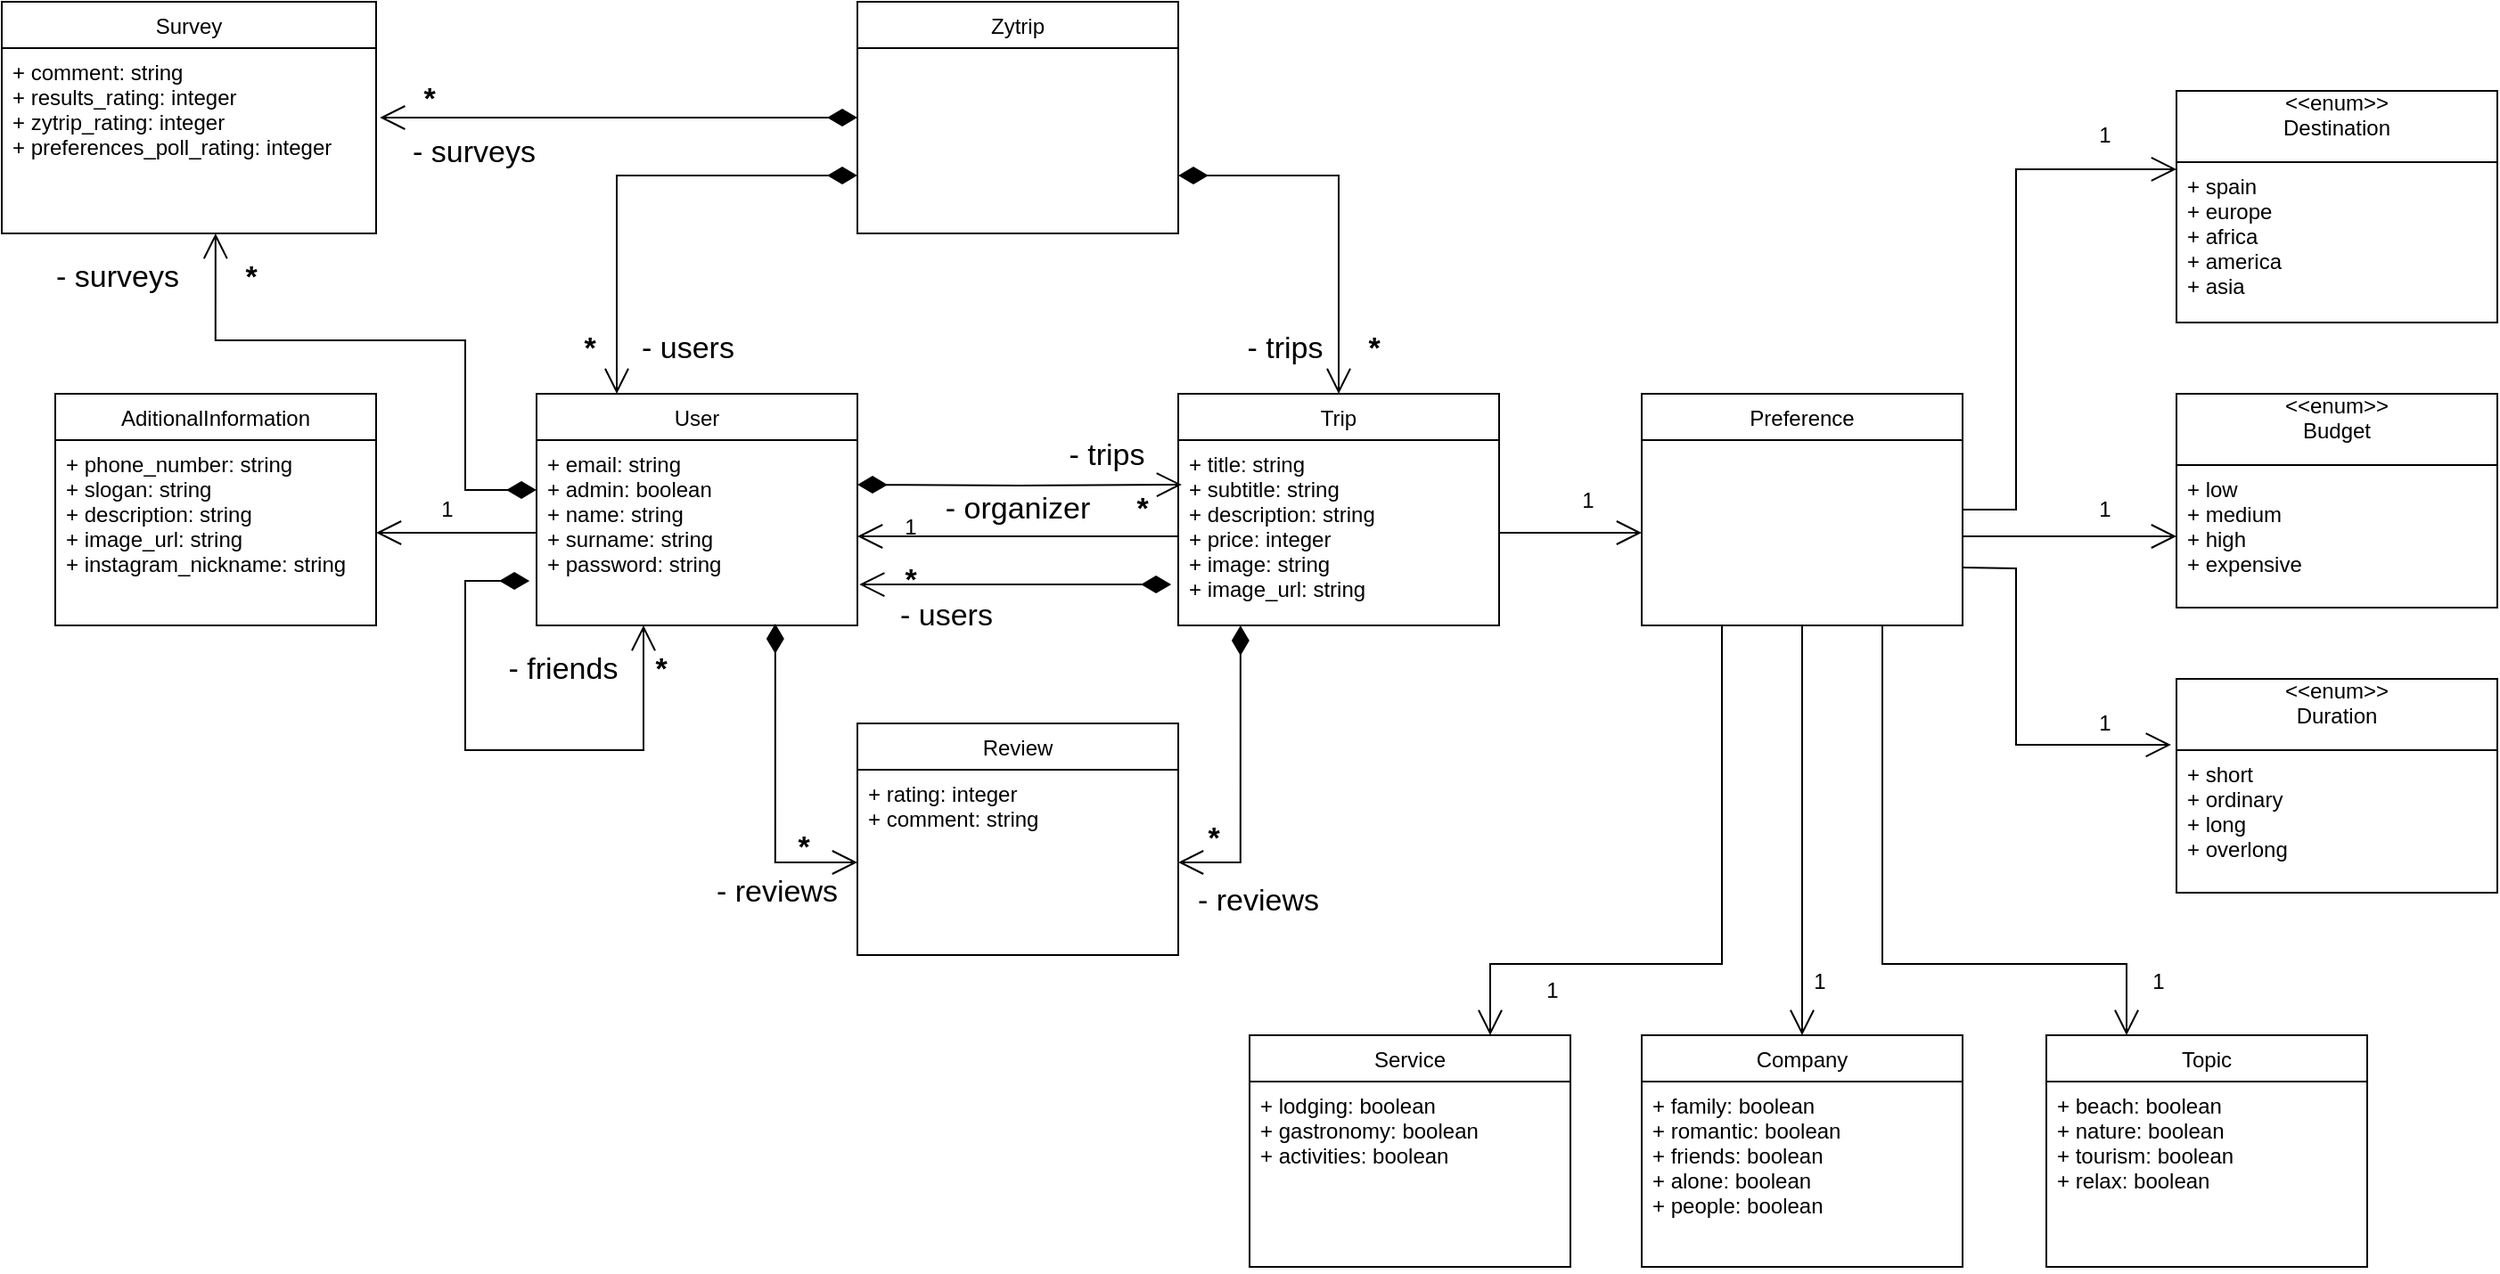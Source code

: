 <mxfile version="20.8.18" type="device"><diagram id="C5RBs43oDa-KdzZeNtuy" name="Page-1"><mxGraphModel dx="2189" dy="795" grid="1" gridSize="10" guides="1" tooltips="1" connect="1" arrows="1" fold="1" page="1" pageScale="1" pageWidth="827" pageHeight="1169" math="0" shadow="0"><root><mxCell id="WIyWlLk6GJQsqaUBKTNV-0"/><mxCell id="WIyWlLk6GJQsqaUBKTNV-1" parent="WIyWlLk6GJQsqaUBKTNV-0"/><mxCell id="a9FR2NOy5jyZZxXYOEUQ-5" value="User" style="swimlane;fontStyle=0;childLayout=stackLayout;horizontal=1;startSize=26;fillColor=none;horizontalStack=0;resizeParent=1;resizeParentMax=0;resizeLast=0;collapsible=1;marginBottom=0;" parent="WIyWlLk6GJQsqaUBKTNV-1" vertex="1"><mxGeometry x="-20" y="240" width="180" height="130" as="geometry"/></mxCell><mxCell id="a9FR2NOy5jyZZxXYOEUQ-6" value="+ email: string&#xA;+ admin: boolean&#xA;+ name: string&#xA;+ surname: string&#xA;+ password: string&#xA;&#xA;&#xA;&#xA;" style="text;strokeColor=none;fillColor=none;align=left;verticalAlign=top;spacingLeft=4;spacingRight=4;overflow=hidden;rotatable=0;points=[[0,0.5],[1,0.5]];portConstraint=eastwest;" parent="a9FR2NOy5jyZZxXYOEUQ-5" vertex="1"><mxGeometry y="26" width="180" height="104" as="geometry"/></mxCell><mxCell id="a9FR2NOy5jyZZxXYOEUQ-92" value="" style="endArrow=open;html=1;endSize=12;startArrow=diamondThin;startSize=14;startFill=1;edgeStyle=orthogonalEdgeStyle;align=left;verticalAlign=bottom;rounded=0;fontSize=17;exitX=-0.022;exitY=0.76;exitDx=0;exitDy=0;exitPerimeter=0;" parent="a9FR2NOy5jyZZxXYOEUQ-5" source="a9FR2NOy5jyZZxXYOEUQ-6" target="a9FR2NOy5jyZZxXYOEUQ-6" edge="1"><mxGeometry x="-0.129" y="-188" relative="1" as="geometry"><mxPoint x="-80" y="200" as="sourcePoint"/><mxPoint x="80" y="200" as="targetPoint"/><Array as="points"><mxPoint x="-40" y="105"/><mxPoint x="-40" y="200"/><mxPoint x="60" y="200"/></Array><mxPoint x="-170" y="-108" as="offset"/></mxGeometry></mxCell><mxCell id="a9FR2NOy5jyZZxXYOEUQ-9" value="Trip" style="swimlane;fontStyle=0;childLayout=stackLayout;horizontal=1;startSize=26;fillColor=none;horizontalStack=0;resizeParent=1;resizeParentMax=0;resizeLast=0;collapsible=1;marginBottom=0;" parent="WIyWlLk6GJQsqaUBKTNV-1" vertex="1"><mxGeometry x="340" y="240" width="180" height="130" as="geometry"/></mxCell><mxCell id="a9FR2NOy5jyZZxXYOEUQ-10" value="+ title: string&#xA;+ subtitle: string&#xA;+ description: string&#xA;+ price: integer&#xA;+ image: string&#xA;+ image_url: string&#xA;&#xA;&#xA;&#xA;" style="text;strokeColor=none;fillColor=none;align=left;verticalAlign=top;spacingLeft=4;spacingRight=4;overflow=hidden;rotatable=0;points=[[0,0.5],[1,0.5]];portConstraint=eastwest;" parent="a9FR2NOy5jyZZxXYOEUQ-9" vertex="1"><mxGeometry y="26" width="180" height="104" as="geometry"/></mxCell><mxCell id="a9FR2NOy5jyZZxXYOEUQ-11" value="AditionalInformation" style="swimlane;fontStyle=0;childLayout=stackLayout;horizontal=1;startSize=26;fillColor=none;horizontalStack=0;resizeParent=1;resizeParentMax=0;resizeLast=0;collapsible=1;marginBottom=0;" parent="WIyWlLk6GJQsqaUBKTNV-1" vertex="1"><mxGeometry x="-290" y="240" width="180" height="130" as="geometry"/></mxCell><mxCell id="a9FR2NOy5jyZZxXYOEUQ-12" value="+ phone_number: string&#xA;+ slogan: string&#xA;+ description: string&#xA;+ image_url: string&#xA;+ instagram_nickname: string&#xA;&#xA;&#xA;&#xA;&#xA;" style="text;strokeColor=none;fillColor=none;align=left;verticalAlign=top;spacingLeft=4;spacingRight=4;overflow=hidden;rotatable=0;points=[[0,0.5],[1,0.5]];portConstraint=eastwest;" parent="a9FR2NOy5jyZZxXYOEUQ-11" vertex="1"><mxGeometry y="26" width="180" height="104" as="geometry"/></mxCell><mxCell id="a9FR2NOy5jyZZxXYOEUQ-13" value="Company" style="swimlane;fontStyle=0;childLayout=stackLayout;horizontal=1;startSize=26;fillColor=none;horizontalStack=0;resizeParent=1;resizeParentMax=0;resizeLast=0;collapsible=1;marginBottom=0;" parent="WIyWlLk6GJQsqaUBKTNV-1" vertex="1"><mxGeometry x="600" y="600" width="180" height="130" as="geometry"/></mxCell><mxCell id="a9FR2NOy5jyZZxXYOEUQ-14" value="+ family: boolean&#xA;+ romantic: boolean&#xA;+ friends: boolean&#xA;+ alone: boolean&#xA;+ people: boolean&#xA;" style="text;strokeColor=none;fillColor=none;align=left;verticalAlign=top;spacingLeft=4;spacingRight=4;overflow=hidden;rotatable=0;points=[[0,0.5],[1,0.5]];portConstraint=eastwest;" parent="a9FR2NOy5jyZZxXYOEUQ-13" vertex="1"><mxGeometry y="26" width="180" height="104" as="geometry"/></mxCell><mxCell id="a9FR2NOy5jyZZxXYOEUQ-15" value="Preference" style="swimlane;fontStyle=0;childLayout=stackLayout;horizontal=1;startSize=26;fillColor=none;horizontalStack=0;resizeParent=1;resizeParentMax=0;resizeLast=0;collapsible=1;marginBottom=0;" parent="WIyWlLk6GJQsqaUBKTNV-1" vertex="1"><mxGeometry x="600" y="240" width="180" height="130" as="geometry"/></mxCell><mxCell id="a9FR2NOy5jyZZxXYOEUQ-20" value="&lt;&lt;enum&gt;&gt;&#xA;Destination&#xA;" style="swimlane;fontStyle=0;childLayout=stackLayout;horizontal=1;startSize=40;fillColor=none;horizontalStack=0;resizeParent=1;resizeParentMax=0;resizeLast=0;collapsible=1;marginBottom=0;" parent="WIyWlLk6GJQsqaUBKTNV-1" vertex="1"><mxGeometry x="900" y="70" width="180" height="130" as="geometry"/></mxCell><mxCell id="a9FR2NOy5jyZZxXYOEUQ-21" value="+ spain&#xA;+ europe&#xA;+ africa&#xA;+ america&#xA;+ asia&#xA;&#xA;" style="text;strokeColor=none;fillColor=none;align=left;verticalAlign=top;spacingLeft=4;spacingRight=4;overflow=hidden;rotatable=0;points=[[0,0.5],[1,0.5]];portConstraint=eastwest;" parent="a9FR2NOy5jyZZxXYOEUQ-20" vertex="1"><mxGeometry y="40" width="180" height="90" as="geometry"/></mxCell><mxCell id="a9FR2NOy5jyZZxXYOEUQ-22" value="&lt;&lt;enum&gt;&gt;&#xA;Budget&#xA;" style="swimlane;fontStyle=0;childLayout=stackLayout;horizontal=1;startSize=40;fillColor=none;horizontalStack=0;resizeParent=1;resizeParentMax=0;resizeLast=0;collapsible=1;marginBottom=0;" parent="WIyWlLk6GJQsqaUBKTNV-1" vertex="1"><mxGeometry x="900" y="240" width="180" height="120" as="geometry"/></mxCell><mxCell id="a9FR2NOy5jyZZxXYOEUQ-23" value="+ low&#xA;+ medium&#xA;+ high&#xA;+ expensive&#xA;&#xA;&#xA;" style="text;strokeColor=none;fillColor=none;align=left;verticalAlign=top;spacingLeft=4;spacingRight=4;overflow=hidden;rotatable=0;points=[[0,0.5],[1,0.5]];portConstraint=eastwest;" parent="a9FR2NOy5jyZZxXYOEUQ-22" vertex="1"><mxGeometry y="40" width="180" height="80" as="geometry"/></mxCell><mxCell id="a9FR2NOy5jyZZxXYOEUQ-24" value="&lt;&lt;enum&gt;&gt;&#xA;Duration&#xA;" style="swimlane;fontStyle=0;childLayout=stackLayout;horizontal=1;startSize=40;fillColor=none;horizontalStack=0;resizeParent=1;resizeParentMax=0;resizeLast=0;collapsible=1;marginBottom=0;" parent="WIyWlLk6GJQsqaUBKTNV-1" vertex="1"><mxGeometry x="900" y="400" width="180" height="120" as="geometry"/></mxCell><mxCell id="a9FR2NOy5jyZZxXYOEUQ-25" value="+ short&#xA;+ ordinary&#xA;+ long&#xA;+ overlong&#xA;" style="text;strokeColor=none;fillColor=none;align=left;verticalAlign=top;spacingLeft=4;spacingRight=4;overflow=hidden;rotatable=0;points=[[0,0.5],[1,0.5]];portConstraint=eastwest;" parent="a9FR2NOy5jyZZxXYOEUQ-24" vertex="1"><mxGeometry y="40" width="180" height="80" as="geometry"/></mxCell><mxCell id="a9FR2NOy5jyZZxXYOEUQ-28" value="" style="endArrow=open;endFill=1;endSize=12;html=1;rounded=0;exitX=1;exitY=0.75;exitDx=0;exitDy=0;entryX=-0.017;entryY=-0.037;entryDx=0;entryDy=0;entryPerimeter=0;" parent="WIyWlLk6GJQsqaUBKTNV-1" source="a9FR2NOy5jyZZxXYOEUQ-15" target="a9FR2NOy5jyZZxXYOEUQ-25" edge="1"><mxGeometry width="160" relative="1" as="geometry"><mxPoint x="330" y="440" as="sourcePoint"/><mxPoint x="490" y="440" as="targetPoint"/><Array as="points"><mxPoint x="810" y="338"/><mxPoint x="810" y="437"/></Array></mxGeometry></mxCell><mxCell id="a9FR2NOy5jyZZxXYOEUQ-30" value="" style="endArrow=open;endFill=1;endSize=12;html=1;rounded=0;entryX=0;entryY=0.044;entryDx=0;entryDy=0;entryPerimeter=0;exitX=1;exitY=0.5;exitDx=0;exitDy=0;" parent="WIyWlLk6GJQsqaUBKTNV-1" source="a9FR2NOy5jyZZxXYOEUQ-15" target="a9FR2NOy5jyZZxXYOEUQ-21" edge="1"><mxGeometry width="160" relative="1" as="geometry"><mxPoint x="780" y="420" as="sourcePoint"/><mxPoint x="490" y="440" as="targetPoint"/><Array as="points"><mxPoint x="810" y="305"/><mxPoint x="810" y="114"/></Array></mxGeometry></mxCell><mxCell id="a9FR2NOy5jyZZxXYOEUQ-32" value="" style="endArrow=open;endFill=1;endSize=12;html=1;rounded=0;entryX=0;entryY=0.5;entryDx=0;entryDy=0;" parent="WIyWlLk6GJQsqaUBKTNV-1" target="a9FR2NOy5jyZZxXYOEUQ-23" edge="1"><mxGeometry width="160" relative="1" as="geometry"><mxPoint x="780" y="320" as="sourcePoint"/><mxPoint x="490" y="440" as="targetPoint"/><Array as="points"/></mxGeometry></mxCell><mxCell id="a9FR2NOy5jyZZxXYOEUQ-33" value="Topic" style="swimlane;fontStyle=0;childLayout=stackLayout;horizontal=1;startSize=26;fillColor=none;horizontalStack=0;resizeParent=1;resizeParentMax=0;resizeLast=0;collapsible=1;marginBottom=0;" parent="WIyWlLk6GJQsqaUBKTNV-1" vertex="1"><mxGeometry x="827" y="600" width="180" height="130" as="geometry"/></mxCell><mxCell id="a9FR2NOy5jyZZxXYOEUQ-34" value="+ beach: boolean&#xA;+ nature: boolean&#xA;+ tourism: boolean&#xA;+ relax: boolean&#xA;" style="text;strokeColor=none;fillColor=none;align=left;verticalAlign=top;spacingLeft=4;spacingRight=4;overflow=hidden;rotatable=0;points=[[0,0.5],[1,0.5]];portConstraint=eastwest;" parent="a9FR2NOy5jyZZxXYOEUQ-33" vertex="1"><mxGeometry y="26" width="180" height="104" as="geometry"/></mxCell><mxCell id="a9FR2NOy5jyZZxXYOEUQ-35" value="Service" style="swimlane;fontStyle=0;childLayout=stackLayout;horizontal=1;startSize=26;fillColor=none;horizontalStack=0;resizeParent=1;resizeParentMax=0;resizeLast=0;collapsible=1;marginBottom=0;" parent="WIyWlLk6GJQsqaUBKTNV-1" vertex="1"><mxGeometry x="380" y="600" width="180" height="130" as="geometry"/></mxCell><mxCell id="a9FR2NOy5jyZZxXYOEUQ-36" value="+ lodging: boolean&#xA;+ gastronomy: boolean&#xA;+ activities: boolean&#xA;" style="text;strokeColor=none;fillColor=none;align=left;verticalAlign=top;spacingLeft=4;spacingRight=4;overflow=hidden;rotatable=0;points=[[0,0.5],[1,0.5]];portConstraint=eastwest;" parent="a9FR2NOy5jyZZxXYOEUQ-35" vertex="1"><mxGeometry y="26" width="180" height="104" as="geometry"/></mxCell><mxCell id="a9FR2NOy5jyZZxXYOEUQ-37" value="" style="endArrow=open;endFill=1;endSize=12;html=1;rounded=0;exitX=0.5;exitY=1;exitDx=0;exitDy=0;" parent="WIyWlLk6GJQsqaUBKTNV-1" source="a9FR2NOy5jyZZxXYOEUQ-15" target="a9FR2NOy5jyZZxXYOEUQ-13" edge="1"><mxGeometry width="160" relative="1" as="geometry"><mxPoint x="580" y="440" as="sourcePoint"/><mxPoint x="490" y="440" as="targetPoint"/></mxGeometry></mxCell><mxCell id="a9FR2NOy5jyZZxXYOEUQ-38" value="" style="endArrow=open;endFill=1;endSize=12;html=1;rounded=0;exitX=0.25;exitY=1;exitDx=0;exitDy=0;entryX=0.75;entryY=0;entryDx=0;entryDy=0;" parent="WIyWlLk6GJQsqaUBKTNV-1" source="a9FR2NOy5jyZZxXYOEUQ-15" target="a9FR2NOy5jyZZxXYOEUQ-35" edge="1"><mxGeometry width="160" relative="1" as="geometry"><mxPoint x="330" y="440" as="sourcePoint"/><mxPoint x="490" y="440" as="targetPoint"/><Array as="points"><mxPoint x="645" y="560"/><mxPoint x="515" y="560"/></Array></mxGeometry></mxCell><mxCell id="a9FR2NOy5jyZZxXYOEUQ-39" value="" style="endArrow=open;endFill=1;endSize=12;html=1;rounded=0;exitX=0.75;exitY=1;exitDx=0;exitDy=0;entryX=0.25;entryY=0;entryDx=0;entryDy=0;" parent="WIyWlLk6GJQsqaUBKTNV-1" source="a9FR2NOy5jyZZxXYOEUQ-15" target="a9FR2NOy5jyZZxXYOEUQ-33" edge="1"><mxGeometry width="160" relative="1" as="geometry"><mxPoint x="330" y="440" as="sourcePoint"/><mxPoint x="490" y="440" as="targetPoint"/><Array as="points"><mxPoint x="735" y="560"/><mxPoint x="872" y="560"/></Array></mxGeometry></mxCell><mxCell id="a9FR2NOy5jyZZxXYOEUQ-41" value="1" style="text;html=1;strokeColor=none;fillColor=none;align=center;verticalAlign=middle;whiteSpace=wrap;rounded=0;" parent="WIyWlLk6GJQsqaUBKTNV-1" vertex="1"><mxGeometry x="520" y="560" width="60" height="30" as="geometry"/></mxCell><mxCell id="a9FR2NOy5jyZZxXYOEUQ-43" value="1" style="text;html=1;strokeColor=none;fillColor=none;align=center;verticalAlign=middle;whiteSpace=wrap;rounded=0;" parent="WIyWlLk6GJQsqaUBKTNV-1" vertex="1"><mxGeometry x="670" y="555" width="60" height="30" as="geometry"/></mxCell><mxCell id="a9FR2NOy5jyZZxXYOEUQ-44" value="1" style="text;html=1;strokeColor=none;fillColor=none;align=center;verticalAlign=middle;whiteSpace=wrap;rounded=0;" parent="WIyWlLk6GJQsqaUBKTNV-1" vertex="1"><mxGeometry x="860" y="555" width="60" height="30" as="geometry"/></mxCell><mxCell id="a9FR2NOy5jyZZxXYOEUQ-46" value="1" style="text;html=1;strokeColor=none;fillColor=none;align=center;verticalAlign=middle;whiteSpace=wrap;rounded=0;" parent="WIyWlLk6GJQsqaUBKTNV-1" vertex="1"><mxGeometry x="830" y="410" width="60" height="30" as="geometry"/></mxCell><mxCell id="a9FR2NOy5jyZZxXYOEUQ-47" value="1" style="text;html=1;strokeColor=none;fillColor=none;align=center;verticalAlign=middle;whiteSpace=wrap;rounded=0;" parent="WIyWlLk6GJQsqaUBKTNV-1" vertex="1"><mxGeometry x="830" y="290" width="60" height="30" as="geometry"/></mxCell><mxCell id="a9FR2NOy5jyZZxXYOEUQ-48" value="1" style="text;html=1;strokeColor=none;fillColor=none;align=center;verticalAlign=middle;whiteSpace=wrap;rounded=0;" parent="WIyWlLk6GJQsqaUBKTNV-1" vertex="1"><mxGeometry x="830" y="80" width="60" height="30" as="geometry"/></mxCell><mxCell id="a9FR2NOy5jyZZxXYOEUQ-51" value="" style="endArrow=open;endFill=1;endSize=12;html=1;rounded=0;exitX=1;exitY=0.5;exitDx=0;exitDy=0;" parent="WIyWlLk6GJQsqaUBKTNV-1" source="a9FR2NOy5jyZZxXYOEUQ-10" edge="1"><mxGeometry width="160" relative="1" as="geometry"><mxPoint x="330" y="440" as="sourcePoint"/><mxPoint x="600" y="318" as="targetPoint"/></mxGeometry></mxCell><mxCell id="a9FR2NOy5jyZZxXYOEUQ-52" value="1" style="text;html=1;strokeColor=none;fillColor=none;align=center;verticalAlign=middle;whiteSpace=wrap;rounded=0;" parent="WIyWlLk6GJQsqaUBKTNV-1" vertex="1"><mxGeometry x="540" y="285" width="60" height="30" as="geometry"/></mxCell><mxCell id="a9FR2NOy5jyZZxXYOEUQ-54" value="" style="endArrow=open;endFill=1;endSize=12;html=1;rounded=0;exitX=0;exitY=0.5;exitDx=0;exitDy=0;entryX=1;entryY=0.5;entryDx=0;entryDy=0;" parent="WIyWlLk6GJQsqaUBKTNV-1" source="a9FR2NOy5jyZZxXYOEUQ-6" target="a9FR2NOy5jyZZxXYOEUQ-12" edge="1"><mxGeometry width="160" relative="1" as="geometry"><mxPoint x="-50" y="470" as="sourcePoint"/><mxPoint x="110" y="470" as="targetPoint"/></mxGeometry></mxCell><mxCell id="a9FR2NOy5jyZZxXYOEUQ-55" value="1" style="text;html=1;strokeColor=none;fillColor=none;align=center;verticalAlign=middle;whiteSpace=wrap;rounded=0;" parent="WIyWlLk6GJQsqaUBKTNV-1" vertex="1"><mxGeometry x="-100" y="290" width="60" height="30" as="geometry"/></mxCell><mxCell id="a9FR2NOy5jyZZxXYOEUQ-56" value="Zytrip" style="swimlane;fontStyle=0;childLayout=stackLayout;horizontal=1;startSize=26;fillColor=none;horizontalStack=0;resizeParent=1;resizeParentMax=0;resizeLast=0;collapsible=1;marginBottom=0;" parent="WIyWlLk6GJQsqaUBKTNV-1" vertex="1"><mxGeometry x="160" y="20" width="180" height="130" as="geometry"/></mxCell><mxCell id="a9FR2NOy5jyZZxXYOEUQ-60" value="" style="endArrow=open;html=1;endSize=12;startArrow=diamondThin;startSize=14;startFill=1;edgeStyle=orthogonalEdgeStyle;align=left;verticalAlign=bottom;rounded=0;exitX=1;exitY=0.75;exitDx=0;exitDy=0;entryX=0.5;entryY=0;entryDx=0;entryDy=0;" parent="WIyWlLk6GJQsqaUBKTNV-1" source="a9FR2NOy5jyZZxXYOEUQ-56" target="a9FR2NOy5jyZZxXYOEUQ-9" edge="1"><mxGeometry x="-0.153" y="52" relative="1" as="geometry"><mxPoint x="330" y="350" as="sourcePoint"/><mxPoint x="490" y="350" as="targetPoint"/><mxPoint x="-32" y="-47" as="offset"/></mxGeometry></mxCell><mxCell id="a9FR2NOy5jyZZxXYOEUQ-61" value="" style="endArrow=open;html=1;endSize=12;startArrow=diamondThin;startSize=14;startFill=1;edgeStyle=orthogonalEdgeStyle;align=left;verticalAlign=bottom;rounded=0;exitX=0;exitY=0.75;exitDx=0;exitDy=0;entryX=0.25;entryY=0;entryDx=0;entryDy=0;" parent="WIyWlLk6GJQsqaUBKTNV-1" source="a9FR2NOy5jyZZxXYOEUQ-56" target="a9FR2NOy5jyZZxXYOEUQ-5" edge="1"><mxGeometry x="-1" y="128" relative="1" as="geometry"><mxPoint x="10" y="100" as="sourcePoint"/><mxPoint x="70" y="222.5" as="targetPoint"/><mxPoint x="60" y="-15" as="offset"/></mxGeometry></mxCell><mxCell id="a9FR2NOy5jyZZxXYOEUQ-62" value="Review" style="swimlane;fontStyle=0;childLayout=stackLayout;horizontal=1;startSize=26;fillColor=none;horizontalStack=0;resizeParent=1;resizeParentMax=0;resizeLast=0;collapsible=1;marginBottom=0;" parent="WIyWlLk6GJQsqaUBKTNV-1" vertex="1"><mxGeometry x="160" y="425" width="180" height="130" as="geometry"/></mxCell><mxCell id="a9FR2NOy5jyZZxXYOEUQ-63" value="+ rating: integer&#xA;+ comment: string&#xA;" style="text;strokeColor=none;fillColor=none;align=left;verticalAlign=top;spacingLeft=4;spacingRight=4;overflow=hidden;rotatable=0;points=[[0,0.5],[1,0.5]];portConstraint=eastwest;" parent="a9FR2NOy5jyZZxXYOEUQ-62" vertex="1"><mxGeometry y="26" width="180" height="104" as="geometry"/></mxCell><mxCell id="a9FR2NOy5jyZZxXYOEUQ-64" value="" style="endArrow=open;html=1;endSize=12;startArrow=diamondThin;startSize=14;startFill=1;edgeStyle=orthogonalEdgeStyle;align=left;verticalAlign=bottom;rounded=0;exitX=0.744;exitY=0.99;exitDx=0;exitDy=0;exitPerimeter=0;" parent="WIyWlLk6GJQsqaUBKTNV-1" source="a9FR2NOy5jyZZxXYOEUQ-6" target="a9FR2NOy5jyZZxXYOEUQ-63" edge="1"><mxGeometry x="-1" y="3" relative="1" as="geometry"><mxPoint x="170" y="127.5" as="sourcePoint"/><mxPoint x="35" y="250" as="targetPoint"/></mxGeometry></mxCell><mxCell id="a9FR2NOy5jyZZxXYOEUQ-69" value="" style="endArrow=open;html=1;endSize=12;startArrow=diamondThin;startSize=14;startFill=1;edgeStyle=orthogonalEdgeStyle;align=left;verticalAlign=bottom;rounded=0;exitX=0.194;exitY=1;exitDx=0;exitDy=0;exitPerimeter=0;entryX=1;entryY=0.5;entryDx=0;entryDy=0;" parent="WIyWlLk6GJQsqaUBKTNV-1" source="a9FR2NOy5jyZZxXYOEUQ-10" target="a9FR2NOy5jyZZxXYOEUQ-63" edge="1"><mxGeometry x="-1" y="357" relative="1" as="geometry"><mxPoint x="330" y="350" as="sourcePoint"/><mxPoint x="490" y="350" as="targetPoint"/><mxPoint x="-112" y="-260" as="offset"/></mxGeometry></mxCell><mxCell id="a9FR2NOy5jyZZxXYOEUQ-70" value="" style="endArrow=open;html=1;endSize=12;startArrow=diamondThin;startSize=14;startFill=1;edgeStyle=orthogonalEdgeStyle;align=left;verticalAlign=bottom;rounded=0;entryX=0.011;entryY=0.24;entryDx=0;entryDy=0;entryPerimeter=0;" parent="WIyWlLk6GJQsqaUBKTNV-1" target="a9FR2NOy5jyZZxXYOEUQ-10" edge="1"><mxGeometry x="0.099" y="71" relative="1" as="geometry"><mxPoint x="160" y="291" as="sourcePoint"/><mxPoint x="490" y="350" as="targetPoint"/><mxPoint as="offset"/></mxGeometry></mxCell><mxCell id="a9FR2NOy5jyZZxXYOEUQ-71" value="" style="endArrow=open;html=1;endSize=12;startArrow=diamondThin;startSize=14;startFill=1;edgeStyle=orthogonalEdgeStyle;align=left;verticalAlign=bottom;rounded=0;entryX=1.006;entryY=0.779;entryDx=0;entryDy=0;entryPerimeter=0;exitX=-0.022;exitY=0.779;exitDx=0;exitDy=0;exitPerimeter=0;" parent="WIyWlLk6GJQsqaUBKTNV-1" source="a9FR2NOy5jyZZxXYOEUQ-10" target="a9FR2NOy5jyZZxXYOEUQ-6" edge="1"><mxGeometry x="-1" y="-342" relative="1" as="geometry"><mxPoint x="330" y="350" as="sourcePoint"/><mxPoint x="490" y="350" as="targetPoint"/><mxPoint x="264" y="125" as="offset"/></mxGeometry></mxCell><mxCell id="a9FR2NOy5jyZZxXYOEUQ-72" value="*" style="text;html=1;strokeColor=none;fillColor=none;align=center;verticalAlign=middle;whiteSpace=wrap;rounded=0;fontStyle=1;fontSize=17;" parent="WIyWlLk6GJQsqaUBKTNV-1" vertex="1"><mxGeometry x="330" y="475" width="60" height="30" as="geometry"/></mxCell><mxCell id="a9FR2NOy5jyZZxXYOEUQ-74" value="*" style="text;html=1;strokeColor=none;fillColor=none;align=center;verticalAlign=middle;whiteSpace=wrap;rounded=0;fontStyle=1;fontSize=17;" parent="WIyWlLk6GJQsqaUBKTNV-1" vertex="1"><mxGeometry x="100" y="480" width="60" height="30" as="geometry"/></mxCell><mxCell id="a9FR2NOy5jyZZxXYOEUQ-75" value="*" style="text;html=1;strokeColor=none;fillColor=none;align=center;verticalAlign=middle;whiteSpace=wrap;rounded=0;fontStyle=1;fontSize=17;" parent="WIyWlLk6GJQsqaUBKTNV-1" vertex="1"><mxGeometry x="160" y="330" width="60" height="30" as="geometry"/></mxCell><mxCell id="a9FR2NOy5jyZZxXYOEUQ-76" value="*" style="text;html=1;strokeColor=none;fillColor=none;align=center;verticalAlign=middle;whiteSpace=wrap;rounded=0;fontStyle=1;fontSize=17;" parent="WIyWlLk6GJQsqaUBKTNV-1" vertex="1"><mxGeometry x="290" y="290" width="60" height="30" as="geometry"/></mxCell><mxCell id="a9FR2NOy5jyZZxXYOEUQ-78" value="*" style="text;html=1;strokeColor=none;fillColor=none;align=center;verticalAlign=middle;whiteSpace=wrap;rounded=0;fontStyle=1;fontSize=17;" parent="WIyWlLk6GJQsqaUBKTNV-1" vertex="1"><mxGeometry x="420" y="200" width="60" height="30" as="geometry"/></mxCell><mxCell id="a9FR2NOy5jyZZxXYOEUQ-79" value="*" style="text;html=1;strokeColor=none;fillColor=none;align=center;verticalAlign=middle;whiteSpace=wrap;rounded=0;fontStyle=1;fontSize=17;" parent="WIyWlLk6GJQsqaUBKTNV-1" vertex="1"><mxGeometry x="-20" y="200" width="60" height="30" as="geometry"/></mxCell><mxCell id="a9FR2NOy5jyZZxXYOEUQ-80" value="Survey" style="swimlane;fontStyle=0;childLayout=stackLayout;horizontal=1;startSize=26;fillColor=none;horizontalStack=0;resizeParent=1;resizeParentMax=0;resizeLast=0;collapsible=1;marginBottom=0;" parent="WIyWlLk6GJQsqaUBKTNV-1" vertex="1"><mxGeometry x="-320" y="20" width="210" height="130" as="geometry"/></mxCell><mxCell id="a9FR2NOy5jyZZxXYOEUQ-81" value="+ comment: string&#xA;+ results_rating: integer&#xA;+ zytrip_rating: integer&#xA;+ preferences_poll_rating: integer&#xA;" style="text;strokeColor=none;fillColor=none;align=left;verticalAlign=top;spacingLeft=4;spacingRight=4;overflow=hidden;rotatable=0;points=[[0,0.5],[1,0.5]];portConstraint=eastwest;" parent="a9FR2NOy5jyZZxXYOEUQ-80" vertex="1"><mxGeometry y="26" width="210" height="104" as="geometry"/></mxCell><mxCell id="a9FR2NOy5jyZZxXYOEUQ-84" value="" style="endArrow=open;html=1;endSize=12;startArrow=diamondThin;startSize=14;startFill=1;edgeStyle=orthogonalEdgeStyle;align=left;verticalAlign=bottom;rounded=0;fontSize=17;exitX=0;exitY=0.5;exitDx=0;exitDy=0;entryX=1.01;entryY=0.375;entryDx=0;entryDy=0;entryPerimeter=0;" parent="WIyWlLk6GJQsqaUBKTNV-1" source="a9FR2NOy5jyZZxXYOEUQ-56" target="a9FR2NOy5jyZZxXYOEUQ-81" edge="1"><mxGeometry x="0.941" y="95" relative="1" as="geometry"><mxPoint x="-70" y="60" as="sourcePoint"/><mxPoint x="90" y="60" as="targetPoint"/><mxPoint as="offset"/></mxGeometry></mxCell><mxCell id="a9FR2NOy5jyZZxXYOEUQ-86" value="*" style="text;html=1;strokeColor=none;fillColor=none;align=center;verticalAlign=middle;whiteSpace=wrap;rounded=0;fontStyle=1;fontSize=17;" parent="WIyWlLk6GJQsqaUBKTNV-1" vertex="1"><mxGeometry x="-110" y="60" width="60" height="30" as="geometry"/></mxCell><mxCell id="a9FR2NOy5jyZZxXYOEUQ-87" value="" style="endArrow=open;html=1;endSize=12;startArrow=diamondThin;startSize=14;startFill=1;edgeStyle=orthogonalEdgeStyle;align=left;verticalAlign=bottom;rounded=0;fontSize=17;exitX=0;exitY=0.269;exitDx=0;exitDy=0;exitPerimeter=0;entryX=0.571;entryY=1;entryDx=0;entryDy=0;entryPerimeter=0;" parent="WIyWlLk6GJQsqaUBKTNV-1" source="a9FR2NOy5jyZZxXYOEUQ-6" target="a9FR2NOy5jyZZxXYOEUQ-81" edge="1"><mxGeometry x="-0.753" y="233" relative="1" as="geometry"><mxPoint x="-30" y="280" as="sourcePoint"/><mxPoint x="-200" y="160" as="targetPoint"/><Array as="points"><mxPoint x="-60" y="294"/><mxPoint x="-60" y="210"/><mxPoint x="-200" y="210"/></Array><mxPoint x="93" y="186" as="offset"/></mxGeometry></mxCell><mxCell id="a9FR2NOy5jyZZxXYOEUQ-88" value="*" style="text;html=1;strokeColor=none;fillColor=none;align=center;verticalAlign=middle;whiteSpace=wrap;rounded=0;fontStyle=1;fontSize=17;" parent="WIyWlLk6GJQsqaUBKTNV-1" vertex="1"><mxGeometry x="-210" y="160" width="60" height="30" as="geometry"/></mxCell><mxCell id="a9FR2NOy5jyZZxXYOEUQ-89" value="" style="endArrow=open;endFill=1;endSize=12;html=1;rounded=0;fontSize=17;" parent="WIyWlLk6GJQsqaUBKTNV-1" edge="1"><mxGeometry width="160" relative="1" as="geometry"><mxPoint x="340" y="320" as="sourcePoint"/><mxPoint x="160" y="320" as="targetPoint"/></mxGeometry></mxCell><mxCell id="a9FR2NOy5jyZZxXYOEUQ-91" value="1" style="text;html=1;strokeColor=none;fillColor=none;align=center;verticalAlign=middle;whiteSpace=wrap;rounded=0;" parent="WIyWlLk6GJQsqaUBKTNV-1" vertex="1"><mxGeometry x="160" y="300" width="60" height="30" as="geometry"/></mxCell><mxCell id="a9FR2NOy5jyZZxXYOEUQ-96" value="*" style="text;html=1;strokeColor=none;fillColor=none;align=center;verticalAlign=middle;whiteSpace=wrap;rounded=0;fontStyle=1;fontSize=17;" parent="WIyWlLk6GJQsqaUBKTNV-1" vertex="1"><mxGeometry x="20" y="380" width="60" height="30" as="geometry"/></mxCell><mxCell id="a9FR2NOy5jyZZxXYOEUQ-98" value="- surveys" style="text;html=1;strokeColor=none;fillColor=none;align=center;verticalAlign=middle;whiteSpace=wrap;rounded=0;fontSize=17;" parent="WIyWlLk6GJQsqaUBKTNV-1" vertex="1"><mxGeometry x="-100" y="90" width="90" height="30" as="geometry"/></mxCell><mxCell id="a9FR2NOy5jyZZxXYOEUQ-99" value="- surveys" style="text;html=1;strokeColor=none;fillColor=none;align=center;verticalAlign=middle;whiteSpace=wrap;rounded=0;fontSize=17;" parent="WIyWlLk6GJQsqaUBKTNV-1" vertex="1"><mxGeometry x="-300" y="160" width="90" height="30" as="geometry"/></mxCell><mxCell id="a9FR2NOy5jyZZxXYOEUQ-100" value="- trips" style="text;html=1;strokeColor=none;fillColor=none;align=center;verticalAlign=middle;whiteSpace=wrap;rounded=0;fontSize=17;" parent="WIyWlLk6GJQsqaUBKTNV-1" vertex="1"><mxGeometry x="370" y="200" width="60" height="30" as="geometry"/></mxCell><mxCell id="a9FR2NOy5jyZZxXYOEUQ-101" value="- users" style="text;html=1;strokeColor=none;fillColor=none;align=center;verticalAlign=middle;whiteSpace=wrap;rounded=0;fontSize=17;" parent="WIyWlLk6GJQsqaUBKTNV-1" vertex="1"><mxGeometry x="20" y="200" width="90" height="30" as="geometry"/></mxCell><mxCell id="a9FR2NOy5jyZZxXYOEUQ-102" value="- friends" style="text;html=1;strokeColor=none;fillColor=none;align=center;verticalAlign=middle;whiteSpace=wrap;rounded=0;fontSize=17;" parent="WIyWlLk6GJQsqaUBKTNV-1" vertex="1"><mxGeometry x="-50" y="380" width="90" height="30" as="geometry"/></mxCell><mxCell id="a9FR2NOy5jyZZxXYOEUQ-103" value="- trips" style="text;html=1;strokeColor=none;fillColor=none;align=center;verticalAlign=middle;whiteSpace=wrap;rounded=0;fontSize=17;" parent="WIyWlLk6GJQsqaUBKTNV-1" vertex="1"><mxGeometry x="270" y="260" width="60" height="30" as="geometry"/></mxCell><mxCell id="a9FR2NOy5jyZZxXYOEUQ-104" value="- users" style="text;html=1;strokeColor=none;fillColor=none;align=center;verticalAlign=middle;whiteSpace=wrap;rounded=0;fontSize=17;" parent="WIyWlLk6GJQsqaUBKTNV-1" vertex="1"><mxGeometry x="180" y="350" width="60" height="30" as="geometry"/></mxCell><mxCell id="a9FR2NOy5jyZZxXYOEUQ-105" value="- organizer" style="text;html=1;strokeColor=none;fillColor=none;align=center;verticalAlign=middle;whiteSpace=wrap;rounded=0;fontSize=17;" parent="WIyWlLk6GJQsqaUBKTNV-1" vertex="1"><mxGeometry x="200" y="290" width="100" height="30" as="geometry"/></mxCell><mxCell id="a9FR2NOy5jyZZxXYOEUQ-108" value="- reviews" style="text;html=1;strokeColor=none;fillColor=none;align=center;verticalAlign=middle;whiteSpace=wrap;rounded=0;fontSize=17;" parent="WIyWlLk6GJQsqaUBKTNV-1" vertex="1"><mxGeometry x="340" y="510" width="90" height="30" as="geometry"/></mxCell><mxCell id="a9FR2NOy5jyZZxXYOEUQ-109" value="- reviews" style="text;html=1;strokeColor=none;fillColor=none;align=center;verticalAlign=middle;whiteSpace=wrap;rounded=0;fontSize=17;" parent="WIyWlLk6GJQsqaUBKTNV-1" vertex="1"><mxGeometry x="70" y="505" width="90" height="30" as="geometry"/></mxCell></root></mxGraphModel></diagram></mxfile>